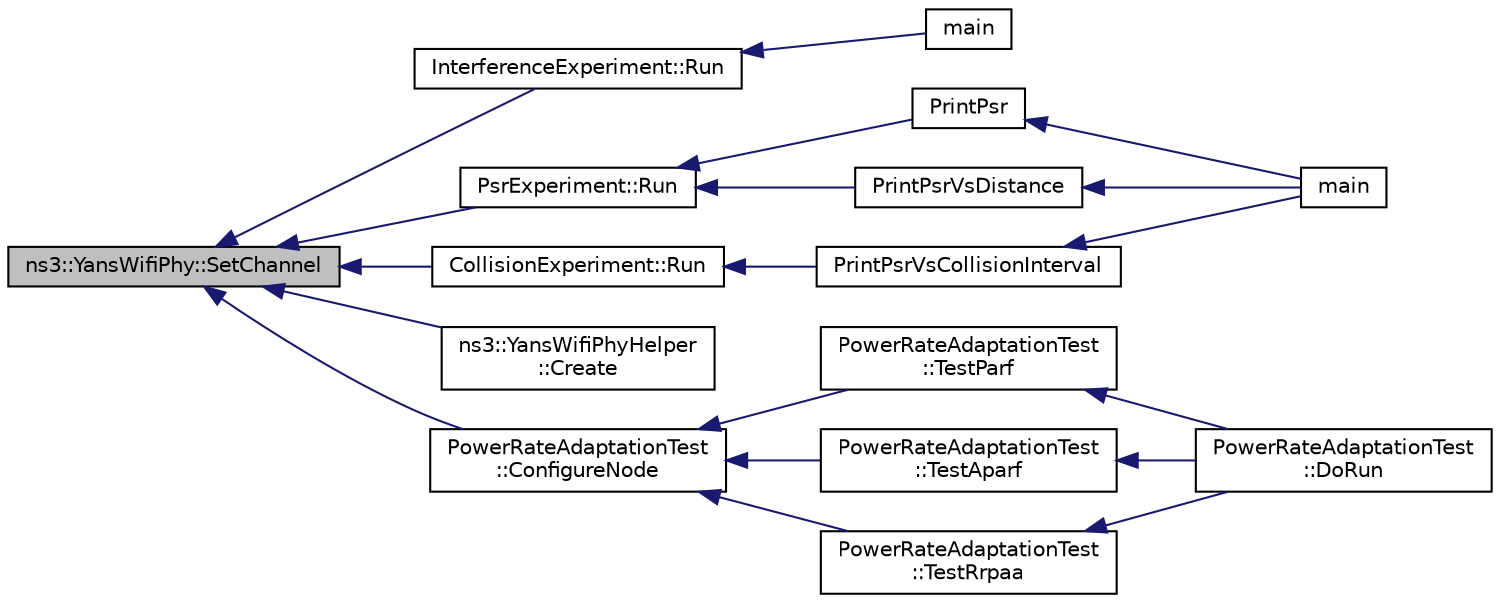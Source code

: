 digraph "ns3::YansWifiPhy::SetChannel"
{
  edge [fontname="Helvetica",fontsize="10",labelfontname="Helvetica",labelfontsize="10"];
  node [fontname="Helvetica",fontsize="10",shape=record];
  rankdir="LR";
  Node1 [label="ns3::YansWifiPhy::SetChannel",height=0.2,width=0.4,color="black", fillcolor="grey75", style="filled", fontcolor="black"];
  Node1 -> Node2 [dir="back",color="midnightblue",fontsize="10",style="solid"];
  Node2 [label="InterferenceExperiment::Run",height=0.2,width=0.4,color="black", fillcolor="white", style="filled",URL="$dd/d97/classInterferenceExperiment.html#ae31524d224c311c36d8b1dd5fcc9f269"];
  Node2 -> Node3 [dir="back",color="midnightblue",fontsize="10",style="solid"];
  Node3 [label="main",height=0.2,width=0.4,color="black", fillcolor="white", style="filled",URL="$dd/daf/test-interference-helper_8cc.html#a0ddf1224851353fc92bfbff6f499fa97"];
  Node1 -> Node4 [dir="back",color="midnightblue",fontsize="10",style="solid"];
  Node4 [label="PsrExperiment::Run",height=0.2,width=0.4,color="black", fillcolor="white", style="filled",URL="$dd/de8/classPsrExperiment.html#abf2ccba462f7c6741034fcadcdd45900"];
  Node4 -> Node5 [dir="back",color="midnightblue",fontsize="10",style="solid"];
  Node5 [label="PrintPsr",height=0.2,width=0.4,color="black", fillcolor="white", style="filled",URL="$d6/ddc/wifi-phy-test_8cc.html#a42c1d9e27262bb5d89d810ed801256a4"];
  Node5 -> Node6 [dir="back",color="midnightblue",fontsize="10",style="solid"];
  Node6 [label="main",height=0.2,width=0.4,color="black", fillcolor="white", style="filled",URL="$d6/ddc/wifi-phy-test_8cc.html#a0ddf1224851353fc92bfbff6f499fa97"];
  Node4 -> Node7 [dir="back",color="midnightblue",fontsize="10",style="solid"];
  Node7 [label="PrintPsrVsDistance",height=0.2,width=0.4,color="black", fillcolor="white", style="filled",URL="$d6/ddc/wifi-phy-test_8cc.html#abd961820fb9558c644885450fb13fb6d"];
  Node7 -> Node6 [dir="back",color="midnightblue",fontsize="10",style="solid"];
  Node1 -> Node8 [dir="back",color="midnightblue",fontsize="10",style="solid"];
  Node8 [label="CollisionExperiment::Run",height=0.2,width=0.4,color="black", fillcolor="white", style="filled",URL="$d3/d3a/classCollisionExperiment.html#ac198174601167b9d057c99f1f8071dd0"];
  Node8 -> Node9 [dir="back",color="midnightblue",fontsize="10",style="solid"];
  Node9 [label="PrintPsrVsCollisionInterval",height=0.2,width=0.4,color="black", fillcolor="white", style="filled",URL="$d6/ddc/wifi-phy-test_8cc.html#aab44d6a0275b5772fc749d381feea8ab"];
  Node9 -> Node6 [dir="back",color="midnightblue",fontsize="10",style="solid"];
  Node1 -> Node10 [dir="back",color="midnightblue",fontsize="10",style="solid"];
  Node10 [label="ns3::YansWifiPhyHelper\l::Create",height=0.2,width=0.4,color="black", fillcolor="white", style="filled",URL="$dc/dbf/classns3_1_1YansWifiPhyHelper.html#ad6145f641a60dc782ca1ae52a96c227f"];
  Node1 -> Node11 [dir="back",color="midnightblue",fontsize="10",style="solid"];
  Node11 [label="PowerRateAdaptationTest\l::ConfigureNode",height=0.2,width=0.4,color="black", fillcolor="white", style="filled",URL="$dd/d2b/classPowerRateAdaptationTest.html#a498edc12eed6e91b38d1b71d4565a306"];
  Node11 -> Node12 [dir="back",color="midnightblue",fontsize="10",style="solid"];
  Node12 [label="PowerRateAdaptationTest\l::TestParf",height=0.2,width=0.4,color="black", fillcolor="white", style="filled",URL="$dd/d2b/classPowerRateAdaptationTest.html#a06db52c180644f3b961de054c41f2115",tooltip="Test parf function. "];
  Node12 -> Node13 [dir="back",color="midnightblue",fontsize="10",style="solid"];
  Node13 [label="PowerRateAdaptationTest\l::DoRun",height=0.2,width=0.4,color="black", fillcolor="white", style="filled",URL="$dd/d2b/classPowerRateAdaptationTest.html#aab868cfafe1fcef3c1a777720571147d",tooltip="Implementation to actually run this TestCase. "];
  Node11 -> Node14 [dir="back",color="midnightblue",fontsize="10",style="solid"];
  Node14 [label="PowerRateAdaptationTest\l::TestAparf",height=0.2,width=0.4,color="black", fillcolor="white", style="filled",URL="$dd/d2b/classPowerRateAdaptationTest.html#a3c3954526cb787125fea4c50cfe76174",tooltip="Test aparf function. "];
  Node14 -> Node13 [dir="back",color="midnightblue",fontsize="10",style="solid"];
  Node11 -> Node15 [dir="back",color="midnightblue",fontsize="10",style="solid"];
  Node15 [label="PowerRateAdaptationTest\l::TestRrpaa",height=0.2,width=0.4,color="black", fillcolor="white", style="filled",URL="$dd/d2b/classPowerRateAdaptationTest.html#af0e5f044ed9bdf20dc203926ff8677b4",tooltip="Test rrpaa function. "];
  Node15 -> Node13 [dir="back",color="midnightblue",fontsize="10",style="solid"];
}

